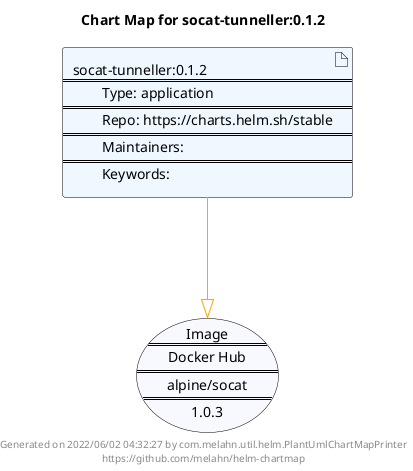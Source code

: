 @startuml
skinparam linetype ortho
skinparam backgroundColor white
skinparam usecaseBorderColor black
skinparam usecaseArrowColor LightSlateGray
skinparam artifactBorderColor black
skinparam artifactArrowColor LightSlateGray

title Chart Map for socat-tunneller:0.1.2

'There is one referenced Helm Chart
artifact "socat-tunneller:0.1.2\n====\n\tType: application\n====\n\tRepo: https://charts.helm.sh/stable\n====\n\tMaintainers: \n====\n\tKeywords: " as socat_tunneller_0_1_2 #AliceBlue

'There is one referenced Docker Image
usecase "Image\n====\nDocker Hub\n====\nalpine/socat\n====\n1.0.3" as alpine_socat_1_0_3 #GhostWhite

'Chart Dependencies
socat_tunneller_0_1_2--[#orange]-|>alpine_socat_1_0_3

center footer Generated on 2022/06/02 04:32:27 by com.melahn.util.helm.PlantUmlChartMapPrinter\nhttps://github.com/melahn/helm-chartmap
@enduml
